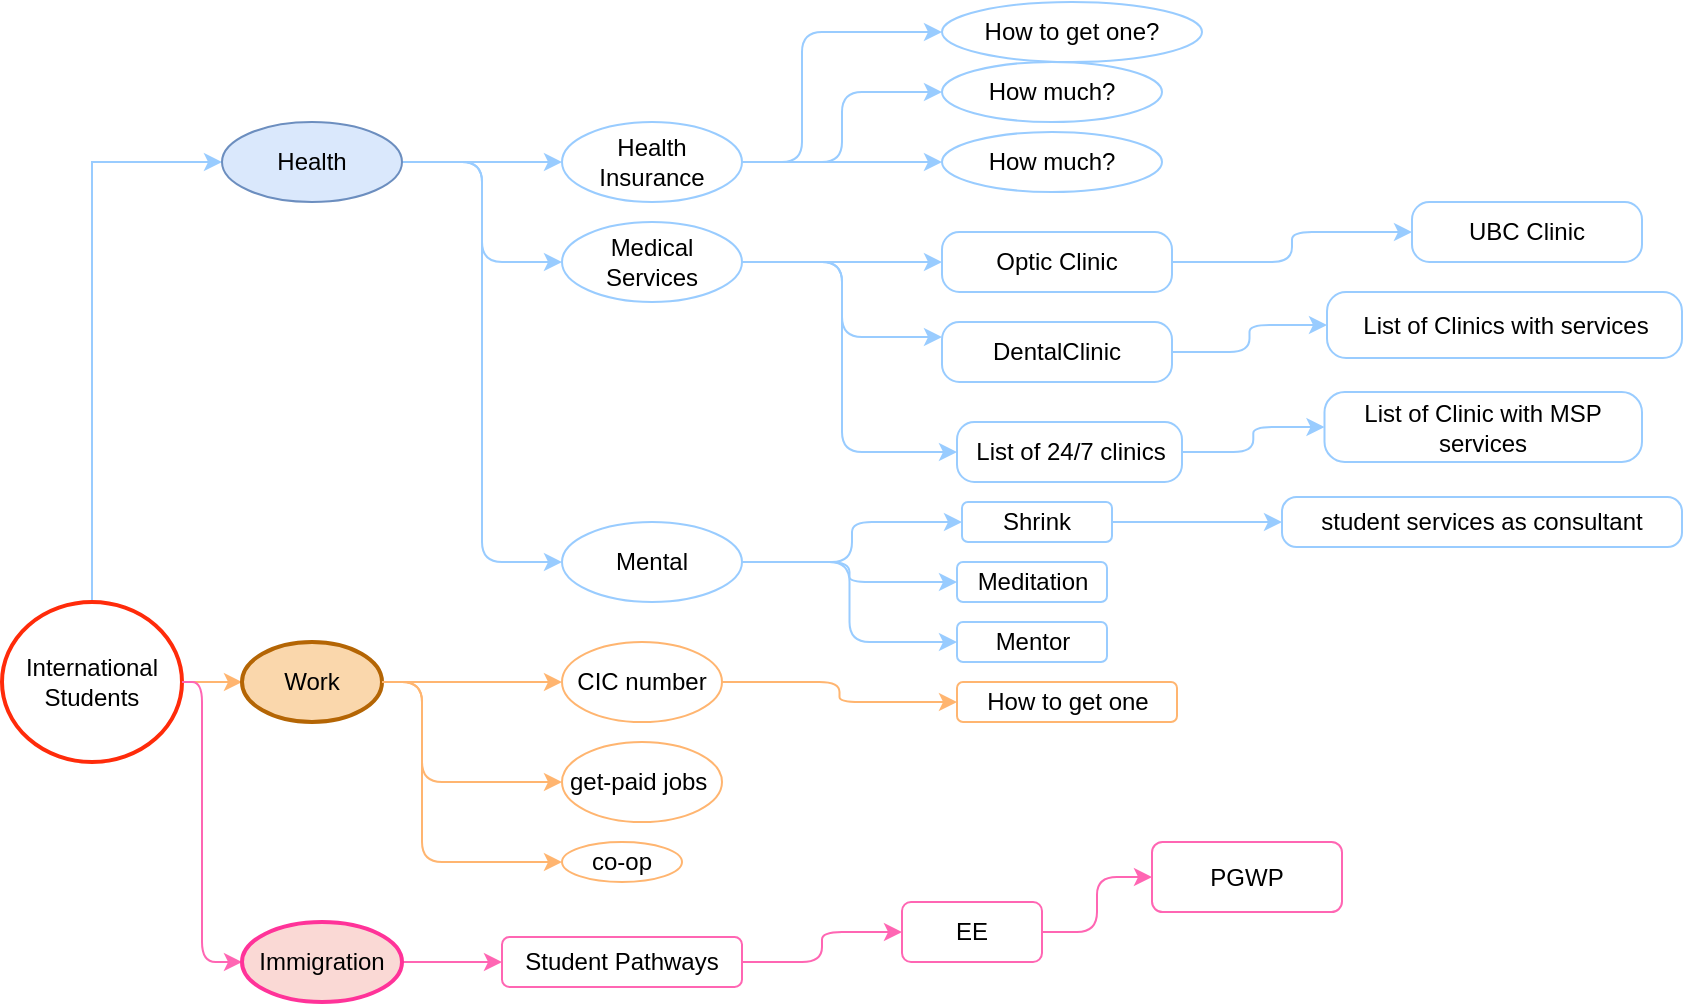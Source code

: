 <mxfile version="13.8.6" type="github">
  <diagram id="m4oOq3qNDZ7g-e-n-4RC" name="Page-1">
    <mxGraphModel dx="922" dy="576" grid="1" gridSize="10" guides="1" tooltips="1" connect="1" arrows="1" fold="1" page="1" pageScale="1" pageWidth="1100" pageHeight="1700" math="0" shadow="0">
      <root>
        <mxCell id="0" />
        <mxCell id="1" parent="0" />
        <mxCell id="rZ3ENeLBDYLeqfZYiXDe-3" value="" style="edgeStyle=orthogonalEdgeStyle;rounded=0;orthogonalLoop=1;jettySize=auto;html=1;strokeColor=#99CCFF;" edge="1" parent="1" source="rZ3ENeLBDYLeqfZYiXDe-1" target="rZ3ENeLBDYLeqfZYiXDe-2">
          <mxGeometry relative="1" as="geometry">
            <Array as="points">
              <mxPoint x="95" y="90" />
            </Array>
          </mxGeometry>
        </mxCell>
        <mxCell id="rZ3ENeLBDYLeqfZYiXDe-70" value="" style="edgeStyle=orthogonalEdgeStyle;rounded=1;orthogonalLoop=1;jettySize=auto;html=1;strokeColor=#FFB570;" edge="1" parent="1" source="rZ3ENeLBDYLeqfZYiXDe-1" target="rZ3ENeLBDYLeqfZYiXDe-69">
          <mxGeometry relative="1" as="geometry" />
        </mxCell>
        <mxCell id="rZ3ENeLBDYLeqfZYiXDe-1" value="International &lt;br&gt;Students" style="ellipse;whiteSpace=wrap;html=1;strokeWidth=2;strokeColor=#FF2B0A;" vertex="1" parent="1">
          <mxGeometry x="50" y="310" width="90" height="80" as="geometry" />
        </mxCell>
        <mxCell id="rZ3ENeLBDYLeqfZYiXDe-5" value="" style="edgeStyle=orthogonalEdgeStyle;rounded=0;orthogonalLoop=1;jettySize=auto;html=1;strokeColor=#99CCFF;" edge="1" parent="1" source="rZ3ENeLBDYLeqfZYiXDe-2" target="rZ3ENeLBDYLeqfZYiXDe-4">
          <mxGeometry relative="1" as="geometry" />
        </mxCell>
        <mxCell id="rZ3ENeLBDYLeqfZYiXDe-22" style="edgeStyle=orthogonalEdgeStyle;rounded=1;orthogonalLoop=1;jettySize=auto;html=1;entryX=0;entryY=0.5;entryDx=0;entryDy=0;strokeColor=#99CCFF;" edge="1" parent="1" source="rZ3ENeLBDYLeqfZYiXDe-2" target="rZ3ENeLBDYLeqfZYiXDe-20">
          <mxGeometry relative="1" as="geometry" />
        </mxCell>
        <mxCell id="rZ3ENeLBDYLeqfZYiXDe-48" style="edgeStyle=orthogonalEdgeStyle;rounded=1;orthogonalLoop=1;jettySize=auto;html=1;strokeColor=#99CCFF;entryX=0;entryY=0.5;entryDx=0;entryDy=0;" edge="1" parent="1" source="rZ3ENeLBDYLeqfZYiXDe-2" target="rZ3ENeLBDYLeqfZYiXDe-49">
          <mxGeometry relative="1" as="geometry">
            <mxPoint x="280" y="230" as="targetPoint" />
          </mxGeometry>
        </mxCell>
        <mxCell id="rZ3ENeLBDYLeqfZYiXDe-2" value="Health" style="ellipse;whiteSpace=wrap;html=1;fillColor=#dae8fc;strokeColor=#6c8ebf;" vertex="1" parent="1">
          <mxGeometry x="160" y="70" width="90" height="40" as="geometry" />
        </mxCell>
        <mxCell id="rZ3ENeLBDYLeqfZYiXDe-7" value="" style="edgeStyle=orthogonalEdgeStyle;rounded=1;orthogonalLoop=1;jettySize=auto;html=1;strokeColor=#99CCFF;" edge="1" parent="1" source="rZ3ENeLBDYLeqfZYiXDe-4" target="rZ3ENeLBDYLeqfZYiXDe-6">
          <mxGeometry relative="1" as="geometry">
            <Array as="points">
              <mxPoint x="450" y="90" />
              <mxPoint x="450" y="25" />
            </Array>
          </mxGeometry>
        </mxCell>
        <mxCell id="rZ3ENeLBDYLeqfZYiXDe-19" style="edgeStyle=orthogonalEdgeStyle;rounded=1;orthogonalLoop=1;jettySize=auto;html=1;entryX=0;entryY=0.5;entryDx=0;entryDy=0;strokeColor=#99CCFF;" edge="1" parent="1" source="rZ3ENeLBDYLeqfZYiXDe-4" target="rZ3ENeLBDYLeqfZYiXDe-18">
          <mxGeometry relative="1" as="geometry" />
        </mxCell>
        <mxCell id="rZ3ENeLBDYLeqfZYiXDe-4" value="Health Insurance&lt;br&gt;" style="ellipse;whiteSpace=wrap;html=1;strokeColor=#99CCFF;" vertex="1" parent="1">
          <mxGeometry x="330" y="70" width="90" height="40" as="geometry" />
        </mxCell>
        <mxCell id="rZ3ENeLBDYLeqfZYiXDe-6" value="How to get one?" style="ellipse;whiteSpace=wrap;html=1;strokeColor=#99CCFF;strokeWidth=1;" vertex="1" parent="1">
          <mxGeometry x="520" y="10" width="130" height="30" as="geometry" />
        </mxCell>
        <mxCell id="rZ3ENeLBDYLeqfZYiXDe-12" value="" style="endArrow=classic;html=1;exitX=1;exitY=0.5;exitDx=0;exitDy=0;entryX=0;entryY=0.5;entryDx=0;entryDy=0;edgeStyle=orthogonalEdgeStyle;strokeColor=#99CCFF;" edge="1" parent="1" source="rZ3ENeLBDYLeqfZYiXDe-4" target="rZ3ENeLBDYLeqfZYiXDe-15">
          <mxGeometry width="50" height="50" relative="1" as="geometry">
            <mxPoint x="340" y="180" as="sourcePoint" />
            <mxPoint x="480" y="180" as="targetPoint" />
          </mxGeometry>
        </mxCell>
        <mxCell id="rZ3ENeLBDYLeqfZYiXDe-16" value="" style="edgeStyle=orthogonalEdgeStyle;rounded=0;orthogonalLoop=1;jettySize=auto;html=1;exitX=0;exitY=0.5;exitDx=0;exitDy=0;entryX=0;entryY=0.5;entryDx=0;entryDy=0;strokeColor=#99CCFF;" edge="1" parent="1" source="rZ3ENeLBDYLeqfZYiXDe-15" target="rZ3ENeLBDYLeqfZYiXDe-15">
          <mxGeometry relative="1" as="geometry" />
        </mxCell>
        <mxCell id="rZ3ENeLBDYLeqfZYiXDe-15" value="How much?" style="ellipse;whiteSpace=wrap;html=1;strokeColor=#99CCFF;" vertex="1" parent="1">
          <mxGeometry x="520" y="40" width="110" height="30" as="geometry" />
        </mxCell>
        <mxCell id="rZ3ENeLBDYLeqfZYiXDe-18" value="How much?" style="ellipse;whiteSpace=wrap;html=1;strokeColor=#99CCFF;" vertex="1" parent="1">
          <mxGeometry x="520" y="75" width="110" height="30" as="geometry" />
        </mxCell>
        <mxCell id="rZ3ENeLBDYLeqfZYiXDe-27" style="edgeStyle=orthogonalEdgeStyle;rounded=1;orthogonalLoop=1;jettySize=auto;html=1;entryX=0;entryY=0.25;entryDx=0;entryDy=0;strokeColor=#99CCFF;" edge="1" parent="1" source="rZ3ENeLBDYLeqfZYiXDe-20" target="rZ3ENeLBDYLeqfZYiXDe-35">
          <mxGeometry relative="1" as="geometry">
            <mxPoint x="510" y="185" as="targetPoint" />
          </mxGeometry>
        </mxCell>
        <mxCell id="rZ3ENeLBDYLeqfZYiXDe-33" style="edgeStyle=orthogonalEdgeStyle;rounded=1;orthogonalLoop=1;jettySize=auto;html=1;strokeColor=#99CCFF;" edge="1" parent="1" source="rZ3ENeLBDYLeqfZYiXDe-20">
          <mxGeometry relative="1" as="geometry">
            <mxPoint x="520" y="140" as="targetPoint" />
          </mxGeometry>
        </mxCell>
        <mxCell id="rZ3ENeLBDYLeqfZYiXDe-47" style="edgeStyle=orthogonalEdgeStyle;rounded=1;orthogonalLoop=1;jettySize=auto;html=1;exitX=1;exitY=0.5;exitDx=0;exitDy=0;entryX=0;entryY=0.5;entryDx=0;entryDy=0;strokeColor=#99CCFF;" edge="1" parent="1" source="rZ3ENeLBDYLeqfZYiXDe-20" target="rZ3ENeLBDYLeqfZYiXDe-41">
          <mxGeometry relative="1" as="geometry">
            <Array as="points">
              <mxPoint x="470" y="140" />
              <mxPoint x="470" y="235" />
            </Array>
          </mxGeometry>
        </mxCell>
        <mxCell id="rZ3ENeLBDYLeqfZYiXDe-20" value="Medical Services" style="ellipse;whiteSpace=wrap;html=1;strokeColor=#99CCFF;" vertex="1" parent="1">
          <mxGeometry x="330" y="120" width="90" height="40" as="geometry" />
        </mxCell>
        <mxCell id="rZ3ENeLBDYLeqfZYiXDe-29" value="" style="edgeStyle=orthogonalEdgeStyle;rounded=1;orthogonalLoop=1;jettySize=auto;html=1;strokeColor=#99CCFF;exitX=1;exitY=0.5;exitDx=0;exitDy=0;" edge="1" parent="1" source="rZ3ENeLBDYLeqfZYiXDe-34" target="rZ3ENeLBDYLeqfZYiXDe-28">
          <mxGeometry relative="1" as="geometry">
            <mxPoint x="660" y="140" as="sourcePoint" />
          </mxGeometry>
        </mxCell>
        <mxCell id="rZ3ENeLBDYLeqfZYiXDe-28" value="UBC Clinic&lt;br&gt;" style="whiteSpace=wrap;html=1;strokeColor=#99CCFF;rounded=1;arcSize=29;" vertex="1" parent="1">
          <mxGeometry x="755" y="110" width="115" height="30" as="geometry" />
        </mxCell>
        <mxCell id="rZ3ENeLBDYLeqfZYiXDe-34" value="Optic Clinic" style="whiteSpace=wrap;html=1;strokeColor=#99CCFF;rounded=1;arcSize=29;" vertex="1" parent="1">
          <mxGeometry x="520" y="125" width="115" height="30" as="geometry" />
        </mxCell>
        <mxCell id="rZ3ENeLBDYLeqfZYiXDe-37" value="" style="edgeStyle=orthogonalEdgeStyle;rounded=1;orthogonalLoop=1;jettySize=auto;html=1;strokeColor=#99CCFF;" edge="1" parent="1" source="rZ3ENeLBDYLeqfZYiXDe-35" target="rZ3ENeLBDYLeqfZYiXDe-36">
          <mxGeometry relative="1" as="geometry" />
        </mxCell>
        <mxCell id="rZ3ENeLBDYLeqfZYiXDe-35" value="DentalClinic" style="whiteSpace=wrap;html=1;strokeColor=#99CCFF;rounded=1;arcSize=29;" vertex="1" parent="1">
          <mxGeometry x="520" y="170" width="115" height="30" as="geometry" />
        </mxCell>
        <mxCell id="rZ3ENeLBDYLeqfZYiXDe-36" value="List of Clinics with services" style="whiteSpace=wrap;html=1;rounded=1;strokeColor=#99CCFF;arcSize=29;" vertex="1" parent="1">
          <mxGeometry x="712.5" y="155" width="177.5" height="33" as="geometry" />
        </mxCell>
        <mxCell id="rZ3ENeLBDYLeqfZYiXDe-46" value="" style="edgeStyle=orthogonalEdgeStyle;rounded=1;orthogonalLoop=1;jettySize=auto;html=1;strokeColor=#99CCFF;" edge="1" parent="1" source="rZ3ENeLBDYLeqfZYiXDe-41" target="rZ3ENeLBDYLeqfZYiXDe-45">
          <mxGeometry relative="1" as="geometry" />
        </mxCell>
        <mxCell id="rZ3ENeLBDYLeqfZYiXDe-41" value="List of 24/7 clinics" style="whiteSpace=wrap;html=1;strokeColor=#99CCFF;rounded=1;arcSize=29;" vertex="1" parent="1">
          <mxGeometry x="527.5" y="220" width="112.5" height="30" as="geometry" />
        </mxCell>
        <mxCell id="rZ3ENeLBDYLeqfZYiXDe-45" value="List of Clinic with MSP services" style="whiteSpace=wrap;html=1;rounded=1;strokeColor=#99CCFF;arcSize=29;" vertex="1" parent="1">
          <mxGeometry x="711.25" y="205" width="158.75" height="35" as="geometry" />
        </mxCell>
        <mxCell id="rZ3ENeLBDYLeqfZYiXDe-55" value="" style="edgeStyle=orthogonalEdgeStyle;rounded=1;orthogonalLoop=1;jettySize=auto;html=1;strokeColor=#99CCFF;" edge="1" parent="1" source="rZ3ENeLBDYLeqfZYiXDe-49" target="rZ3ENeLBDYLeqfZYiXDe-54">
          <mxGeometry relative="1" as="geometry" />
        </mxCell>
        <mxCell id="rZ3ENeLBDYLeqfZYiXDe-56" style="edgeStyle=orthogonalEdgeStyle;rounded=1;orthogonalLoop=1;jettySize=auto;html=1;strokeColor=#99CCFF;entryX=0;entryY=0.5;entryDx=0;entryDy=0;" edge="1" parent="1" source="rZ3ENeLBDYLeqfZYiXDe-49" target="rZ3ENeLBDYLeqfZYiXDe-57">
          <mxGeometry relative="1" as="geometry">
            <mxPoint x="530" y="310" as="targetPoint" />
          </mxGeometry>
        </mxCell>
        <mxCell id="rZ3ENeLBDYLeqfZYiXDe-61" style="edgeStyle=orthogonalEdgeStyle;rounded=1;orthogonalLoop=1;jettySize=auto;html=1;entryX=0;entryY=0.5;entryDx=0;entryDy=0;strokeColor=#99CCFF;" edge="1" parent="1" source="rZ3ENeLBDYLeqfZYiXDe-49" target="rZ3ENeLBDYLeqfZYiXDe-60">
          <mxGeometry relative="1" as="geometry" />
        </mxCell>
        <mxCell id="rZ3ENeLBDYLeqfZYiXDe-49" value="Mental" style="ellipse;whiteSpace=wrap;html=1;strokeColor=#99CCFF;" vertex="1" parent="1">
          <mxGeometry x="330" y="270" width="90" height="40" as="geometry" />
        </mxCell>
        <mxCell id="rZ3ENeLBDYLeqfZYiXDe-64" style="edgeStyle=orthogonalEdgeStyle;rounded=1;orthogonalLoop=1;jettySize=auto;html=1;strokeColor=#99CCFF;" edge="1" parent="1" source="rZ3ENeLBDYLeqfZYiXDe-54" target="rZ3ENeLBDYLeqfZYiXDe-63">
          <mxGeometry relative="1" as="geometry" />
        </mxCell>
        <mxCell id="rZ3ENeLBDYLeqfZYiXDe-54" value="Shrink" style="whiteSpace=wrap;html=1;strokeColor=#99CCFF;rounded=1;" vertex="1" parent="1">
          <mxGeometry x="530" y="260" width="75" height="20" as="geometry" />
        </mxCell>
        <mxCell id="rZ3ENeLBDYLeqfZYiXDe-57" value="Meditation" style="whiteSpace=wrap;html=1;strokeColor=#99CCFF;rounded=1;" vertex="1" parent="1">
          <mxGeometry x="527.5" y="290" width="75" height="20" as="geometry" />
        </mxCell>
        <mxCell id="rZ3ENeLBDYLeqfZYiXDe-60" value="Mentor" style="whiteSpace=wrap;html=1;strokeColor=#99CCFF;rounded=1;" vertex="1" parent="1">
          <mxGeometry x="527.5" y="320" width="75" height="20" as="geometry" />
        </mxCell>
        <mxCell id="rZ3ENeLBDYLeqfZYiXDe-63" value="student services as consultant" style="whiteSpace=wrap;html=1;rounded=1;strokeColor=#99CCFF;arcSize=29;" vertex="1" parent="1">
          <mxGeometry x="690" y="257.5" width="200" height="25" as="geometry" />
        </mxCell>
        <mxCell id="rZ3ENeLBDYLeqfZYiXDe-73" value="" style="edgeStyle=orthogonalEdgeStyle;rounded=1;orthogonalLoop=1;jettySize=auto;html=1;strokeColor=#FFB570;entryX=0;entryY=0.5;entryDx=0;entryDy=0;" edge="1" parent="1" source="rZ3ENeLBDYLeqfZYiXDe-69" target="rZ3ENeLBDYLeqfZYiXDe-74">
          <mxGeometry relative="1" as="geometry">
            <mxPoint x="350" y="350" as="targetPoint" />
          </mxGeometry>
        </mxCell>
        <mxCell id="rZ3ENeLBDYLeqfZYiXDe-80" style="edgeStyle=orthogonalEdgeStyle;rounded=1;orthogonalLoop=1;jettySize=auto;html=1;strokeColor=#FFB570;exitX=1;exitY=0.5;exitDx=0;exitDy=0;entryX=0;entryY=0.5;entryDx=0;entryDy=0;" edge="1" parent="1" source="rZ3ENeLBDYLeqfZYiXDe-69" target="rZ3ENeLBDYLeqfZYiXDe-81">
          <mxGeometry relative="1" as="geometry">
            <mxPoint x="330" y="410" as="targetPoint" />
            <Array as="points">
              <mxPoint x="260" y="350" />
              <mxPoint x="260" y="400" />
            </Array>
          </mxGeometry>
        </mxCell>
        <mxCell id="rZ3ENeLBDYLeqfZYiXDe-69" value="Work" style="ellipse;whiteSpace=wrap;html=1;strokeWidth=2;strokeColor=#b46504;fillColor=#fad7ac;" vertex="1" parent="1">
          <mxGeometry x="170" y="330" width="70" height="40" as="geometry" />
        </mxCell>
        <mxCell id="rZ3ENeLBDYLeqfZYiXDe-76" style="edgeStyle=orthogonalEdgeStyle;rounded=1;orthogonalLoop=1;jettySize=auto;html=1;strokeColor=#FFB570;entryX=0;entryY=0.5;entryDx=0;entryDy=0;" edge="1" parent="1" source="rZ3ENeLBDYLeqfZYiXDe-74" target="rZ3ENeLBDYLeqfZYiXDe-78">
          <mxGeometry relative="1" as="geometry">
            <mxPoint x="520" y="370" as="targetPoint" />
          </mxGeometry>
        </mxCell>
        <mxCell id="rZ3ENeLBDYLeqfZYiXDe-74" value="CIC number" style="ellipse;whiteSpace=wrap;html=1;strokeColor=#FFB570;" vertex="1" parent="1">
          <mxGeometry x="330" y="330" width="80" height="40" as="geometry" />
        </mxCell>
        <mxCell id="rZ3ENeLBDYLeqfZYiXDe-78" value="How to get one" style="whiteSpace=wrap;html=1;rounded=1;strokeColor=#FFB570;" vertex="1" parent="1">
          <mxGeometry x="527.5" y="350" width="110" height="20" as="geometry" />
        </mxCell>
        <mxCell id="rZ3ENeLBDYLeqfZYiXDe-81" value="get-paid jobs&amp;nbsp;" style="ellipse;whiteSpace=wrap;html=1;strokeColor=#FFB570;" vertex="1" parent="1">
          <mxGeometry x="330" y="380" width="80" height="40" as="geometry" />
        </mxCell>
        <mxCell id="rZ3ENeLBDYLeqfZYiXDe-83" value="co-op" style="ellipse;whiteSpace=wrap;html=1;strokeColor=#FFB570;" vertex="1" parent="1">
          <mxGeometry x="330" y="430" width="60" height="20" as="geometry" />
        </mxCell>
        <mxCell id="rZ3ENeLBDYLeqfZYiXDe-84" style="edgeStyle=orthogonalEdgeStyle;rounded=1;orthogonalLoop=1;jettySize=auto;html=1;strokeColor=#FFB570;exitX=1;exitY=0.5;exitDx=0;exitDy=0;entryX=0;entryY=0.5;entryDx=0;entryDy=0;" edge="1" target="rZ3ENeLBDYLeqfZYiXDe-83" parent="1" source="rZ3ENeLBDYLeqfZYiXDe-69">
          <mxGeometry relative="1" as="geometry">
            <mxPoint x="330" y="450" as="targetPoint" />
            <mxPoint x="240" y="390" as="sourcePoint" />
            <Array as="points">
              <mxPoint x="260" y="350" />
              <mxPoint x="260" y="440" />
            </Array>
          </mxGeometry>
        </mxCell>
        <mxCell id="rZ3ENeLBDYLeqfZYiXDe-85" value="" style="edgeStyle=orthogonalEdgeStyle;rounded=1;orthogonalLoop=1;jettySize=auto;html=1;exitX=1;exitY=0.5;exitDx=0;exitDy=0;strokeColor=#FF66B3;" edge="1" target="rZ3ENeLBDYLeqfZYiXDe-86" parent="1" source="rZ3ENeLBDYLeqfZYiXDe-1">
          <mxGeometry relative="1" as="geometry">
            <mxPoint x="140" y="490" as="sourcePoint" />
            <Array as="points">
              <mxPoint x="150" y="350" />
              <mxPoint x="150" y="490" />
            </Array>
          </mxGeometry>
        </mxCell>
        <mxCell id="rZ3ENeLBDYLeqfZYiXDe-88" value="" style="edgeStyle=orthogonalEdgeStyle;rounded=1;orthogonalLoop=1;jettySize=auto;html=1;strokeColor=#FF66B3;" edge="1" parent="1" source="rZ3ENeLBDYLeqfZYiXDe-86" target="rZ3ENeLBDYLeqfZYiXDe-87">
          <mxGeometry relative="1" as="geometry" />
        </mxCell>
        <mxCell id="rZ3ENeLBDYLeqfZYiXDe-86" value="Immigration" style="ellipse;whiteSpace=wrap;html=1;strokeWidth=2;fillColor=#fad9d5;strokeColor=#FF3399;" vertex="1" parent="1">
          <mxGeometry x="170" y="470" width="80" height="40" as="geometry" />
        </mxCell>
        <mxCell id="rZ3ENeLBDYLeqfZYiXDe-90" value="" style="edgeStyle=orthogonalEdgeStyle;rounded=1;orthogonalLoop=1;jettySize=auto;html=1;strokeColor=#FF66B3;" edge="1" parent="1" source="rZ3ENeLBDYLeqfZYiXDe-87" target="rZ3ENeLBDYLeqfZYiXDe-89">
          <mxGeometry relative="1" as="geometry" />
        </mxCell>
        <mxCell id="rZ3ENeLBDYLeqfZYiXDe-87" value="Student Pathways" style="whiteSpace=wrap;html=1;strokeWidth=1;rounded=1;strokeColor=#FF66B3;" vertex="1" parent="1">
          <mxGeometry x="300" y="477.5" width="120" height="25" as="geometry" />
        </mxCell>
        <mxCell id="rZ3ENeLBDYLeqfZYiXDe-92" value="" style="edgeStyle=orthogonalEdgeStyle;rounded=1;orthogonalLoop=1;jettySize=auto;html=1;strokeColor=#FF66B3;" edge="1" parent="1" source="rZ3ENeLBDYLeqfZYiXDe-89" target="rZ3ENeLBDYLeqfZYiXDe-91">
          <mxGeometry relative="1" as="geometry" />
        </mxCell>
        <mxCell id="rZ3ENeLBDYLeqfZYiXDe-89" value="EE" style="whiteSpace=wrap;html=1;rounded=1;strokeColor=#FF66B3;strokeWidth=1;" vertex="1" parent="1">
          <mxGeometry x="500" y="460" width="70" height="30" as="geometry" />
        </mxCell>
        <mxCell id="rZ3ENeLBDYLeqfZYiXDe-91" value="PGWP" style="whiteSpace=wrap;html=1;rounded=1;strokeColor=#FF66B3;strokeWidth=1;" vertex="1" parent="1">
          <mxGeometry x="625" y="430" width="95" height="35" as="geometry" />
        </mxCell>
      </root>
    </mxGraphModel>
  </diagram>
</mxfile>
